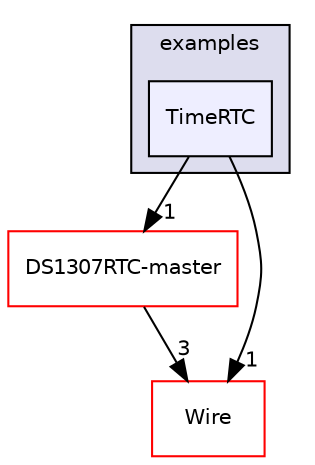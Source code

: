digraph "Arduino/Libraries/Time/examples/TimeRTC" {
  compound=true
  node [ fontsize="10", fontname="Helvetica"];
  edge [ labelfontsize="10", labelfontname="Helvetica"];
  subgraph clusterdir_50e95a2769a186a5c9043732ad260356 {
    graph [ bgcolor="#ddddee", pencolor="black", label="examples" fontname="Helvetica", fontsize="10", URL="dir_50e95a2769a186a5c9043732ad260356.html"]
  dir_bb5dd025a66ae3196e4b520afde83e1b [shape=box, label="TimeRTC", style="filled", fillcolor="#eeeeff", pencolor="black", URL="dir_bb5dd025a66ae3196e4b520afde83e1b.html"];
  }
  dir_7dc352bebdb9e1d278a7651c3c2ec07a [shape=box label="DS1307RTC-master" fillcolor="white" style="filled" color="red" URL="dir_7dc352bebdb9e1d278a7651c3c2ec07a.html"];
  dir_1b0f1419218e07baff219bd9e7452645 [shape=box label="Wire" fillcolor="white" style="filled" color="red" URL="dir_1b0f1419218e07baff219bd9e7452645.html"];
  dir_7dc352bebdb9e1d278a7651c3c2ec07a->dir_1b0f1419218e07baff219bd9e7452645 [headlabel="3", labeldistance=1.5 headhref="dir_000003_000043.html"];
  dir_bb5dd025a66ae3196e4b520afde83e1b->dir_7dc352bebdb9e1d278a7651c3c2ec07a [headlabel="1", labeldistance=1.5 headhref="dir_000037_000003.html"];
  dir_bb5dd025a66ae3196e4b520afde83e1b->dir_1b0f1419218e07baff219bd9e7452645 [headlabel="1", labeldistance=1.5 headhref="dir_000037_000043.html"];
}
